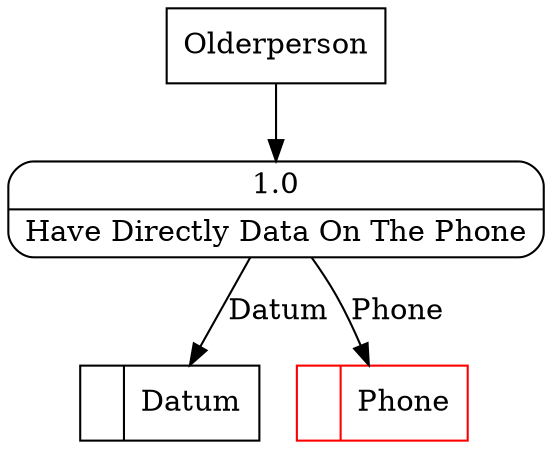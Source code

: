 digraph dfd2{ 
node[shape=record]
200 [label="<f0>  |<f1> Datum " ];
201 [label="<f0>  |<f1> Phone " color=red];
202 [label="Olderperson" shape=box];
203 [label="{<f0> 1.0|<f1> Have Directly Data On The Phone }" shape=Mrecord];
202 -> 203
203 -> 200 [label="Datum"]
203 -> 201 [label="Phone"]
}